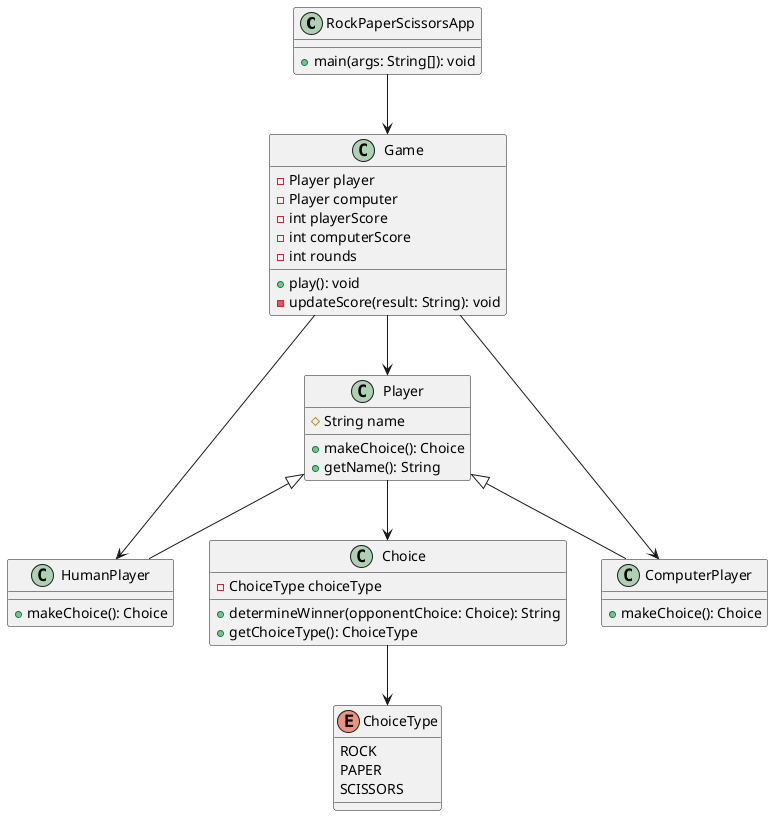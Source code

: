 @startuml

class RockPaperScissorsApp {
    +main(args: String[]): void
}

class Game {
    -Player player
    -Player computer
    -int playerScore
    -int computerScore
    -int rounds
    +play(): void
    -updateScore(result: String): void
}

class Player {
    #String name
    +makeChoice(): Choice
    +getName(): String
}

class HumanPlayer {
    +makeChoice(): Choice
}

class ComputerPlayer {
    +makeChoice(): Choice
}

class Choice {
    -ChoiceType choiceType
    +determineWinner(opponentChoice: Choice): String
    +getChoiceType(): ChoiceType
}

enum ChoiceType {
    ROCK
    PAPER
    SCISSORS
}

RockPaperScissorsApp --> Game
Game --> Player
Game --> HumanPlayer
Game --> ComputerPlayer
Player <|-- HumanPlayer
Player <|-- ComputerPlayer
Player --> Choice
Choice --> ChoiceType

@enduml
